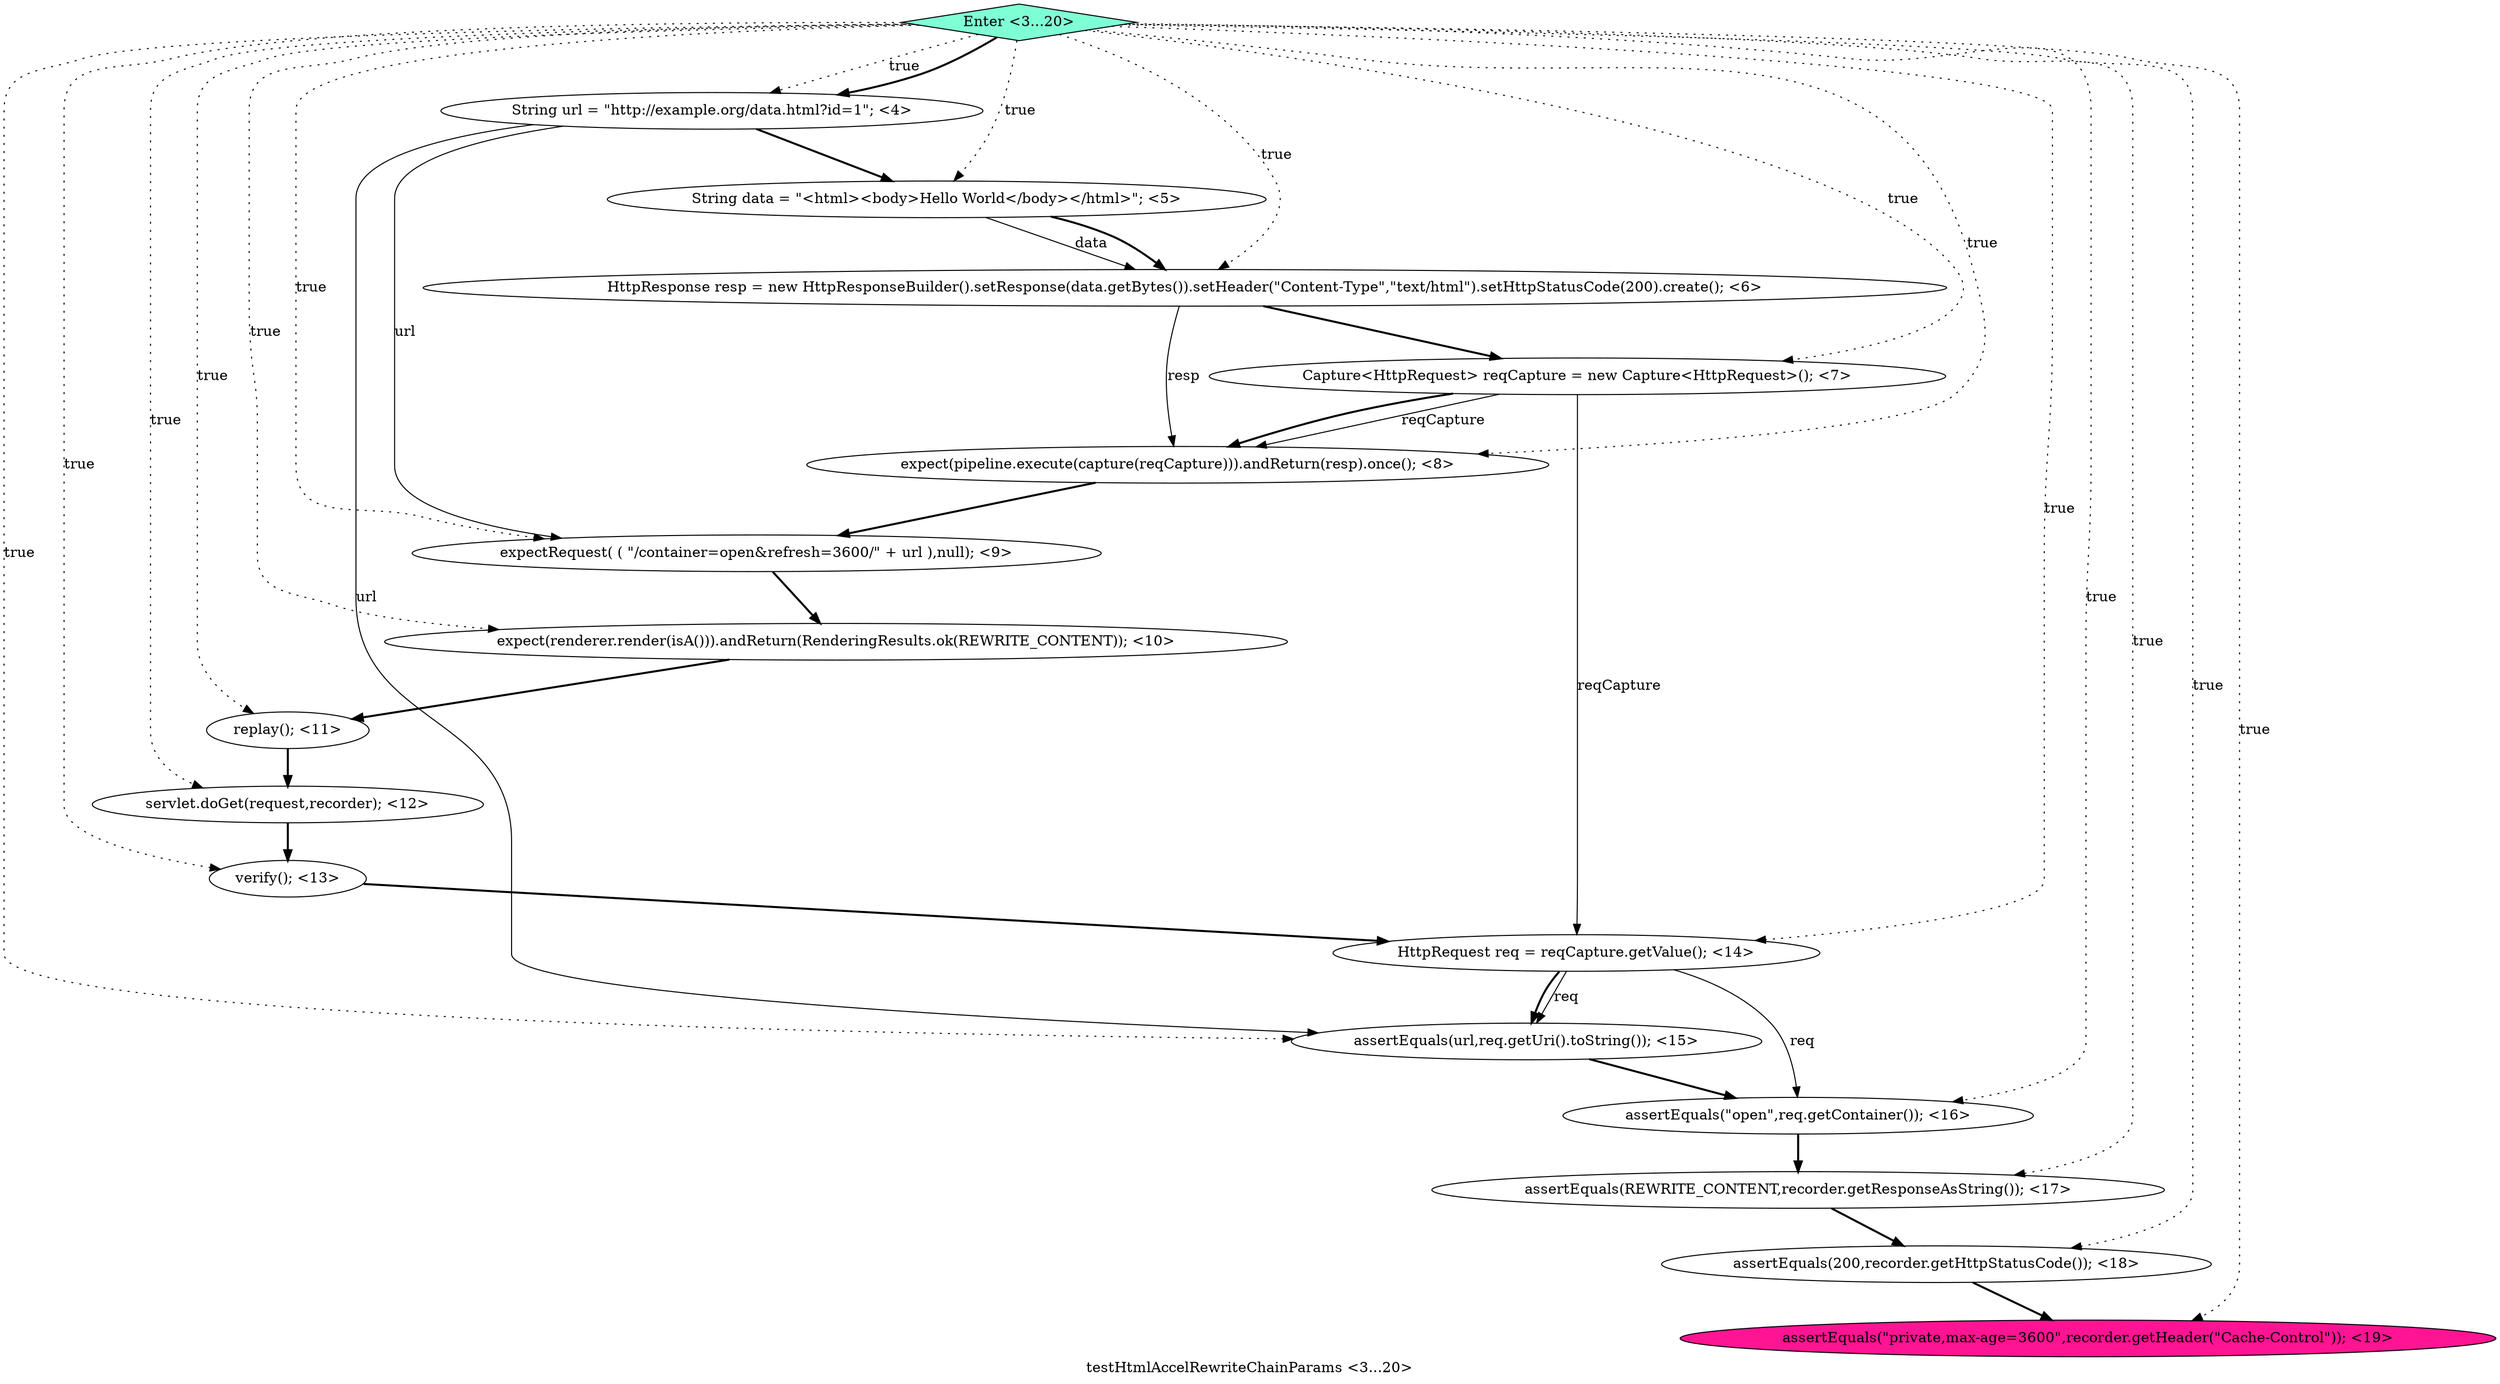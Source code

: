 digraph PDG {
label = "testHtmlAccelRewriteChainParams <3...20>";
0.14 [style = filled, label = "assertEquals(200,recorder.getHttpStatusCode()); <18>", fillcolor = white, shape = ellipse];
0.6 [style = filled, label = "expect(renderer.render(isA())).andReturn(RenderingResults.ok(REWRITE_CONTENT)); <10>", fillcolor = white, shape = ellipse];
0.5 [style = filled, label = "expectRequest( ( \"/container=open&refresh=3600/\" + url ),null); <9>", fillcolor = white, shape = ellipse];
0.13 [style = filled, label = "assertEquals(REWRITE_CONTENT,recorder.getResponseAsString()); <17>", fillcolor = white, shape = ellipse];
0.3 [style = filled, label = "Capture<HttpRequest> reqCapture = new Capture<HttpRequest>(); <7>", fillcolor = white, shape = ellipse];
0.11 [style = filled, label = "assertEquals(url,req.getUri().toString()); <15>", fillcolor = white, shape = ellipse];
0.7 [style = filled, label = "replay(); <11>", fillcolor = white, shape = ellipse];
0.10 [style = filled, label = "HttpRequest req = reqCapture.getValue(); <14>", fillcolor = white, shape = ellipse];
0.16 [style = filled, label = "Enter <3...20>", fillcolor = aquamarine, shape = diamond];
0.0 [style = filled, label = "String url = \"http://example.org/data.html?id=1\"; <4>", fillcolor = white, shape = ellipse];
0.9 [style = filled, label = "verify(); <13>", fillcolor = white, shape = ellipse];
0.1 [style = filled, label = "String data = \"<html><body>Hello World</body></html>\"; <5>", fillcolor = white, shape = ellipse];
0.12 [style = filled, label = "assertEquals(\"open\",req.getContainer()); <16>", fillcolor = white, shape = ellipse];
0.8 [style = filled, label = "servlet.doGet(request,recorder); <12>", fillcolor = white, shape = ellipse];
0.4 [style = filled, label = "expect(pipeline.execute(capture(reqCapture))).andReturn(resp).once(); <8>", fillcolor = white, shape = ellipse];
0.15 [style = filled, label = "assertEquals(\"private,max-age=3600\",recorder.getHeader(\"Cache-Control\")); <19>", fillcolor = deeppink, shape = ellipse];
0.2 [style = filled, label = "HttpResponse resp = new HttpResponseBuilder().setResponse(data.getBytes()).setHeader(\"Content-Type\",\"text/html\").setHttpStatusCode(200).create(); <6>", fillcolor = white, shape = ellipse];
0.0 -> 0.1 [style = bold, label=""];
0.0 -> 0.5 [style = solid, label="url"];
0.0 -> 0.11 [style = solid, label="url"];
0.1 -> 0.2 [style = solid, label="data"];
0.1 -> 0.2 [style = bold, label=""];
0.2 -> 0.3 [style = bold, label=""];
0.2 -> 0.4 [style = solid, label="resp"];
0.3 -> 0.4 [style = solid, label="reqCapture"];
0.3 -> 0.4 [style = bold, label=""];
0.3 -> 0.10 [style = solid, label="reqCapture"];
0.4 -> 0.5 [style = bold, label=""];
0.5 -> 0.6 [style = bold, label=""];
0.6 -> 0.7 [style = bold, label=""];
0.7 -> 0.8 [style = bold, label=""];
0.8 -> 0.9 [style = bold, label=""];
0.9 -> 0.10 [style = bold, label=""];
0.10 -> 0.11 [style = solid, label="req"];
0.10 -> 0.11 [style = bold, label=""];
0.10 -> 0.12 [style = solid, label="req"];
0.11 -> 0.12 [style = bold, label=""];
0.12 -> 0.13 [style = bold, label=""];
0.13 -> 0.14 [style = bold, label=""];
0.14 -> 0.15 [style = bold, label=""];
0.16 -> 0.0 [style = dotted, label="true"];
0.16 -> 0.0 [style = bold, label=""];
0.16 -> 0.1 [style = dotted, label="true"];
0.16 -> 0.2 [style = dotted, label="true"];
0.16 -> 0.3 [style = dotted, label="true"];
0.16 -> 0.4 [style = dotted, label="true"];
0.16 -> 0.5 [style = dotted, label="true"];
0.16 -> 0.6 [style = dotted, label="true"];
0.16 -> 0.7 [style = dotted, label="true"];
0.16 -> 0.8 [style = dotted, label="true"];
0.16 -> 0.9 [style = dotted, label="true"];
0.16 -> 0.10 [style = dotted, label="true"];
0.16 -> 0.11 [style = dotted, label="true"];
0.16 -> 0.12 [style = dotted, label="true"];
0.16 -> 0.13 [style = dotted, label="true"];
0.16 -> 0.14 [style = dotted, label="true"];
0.16 -> 0.15 [style = dotted, label="true"];
}
